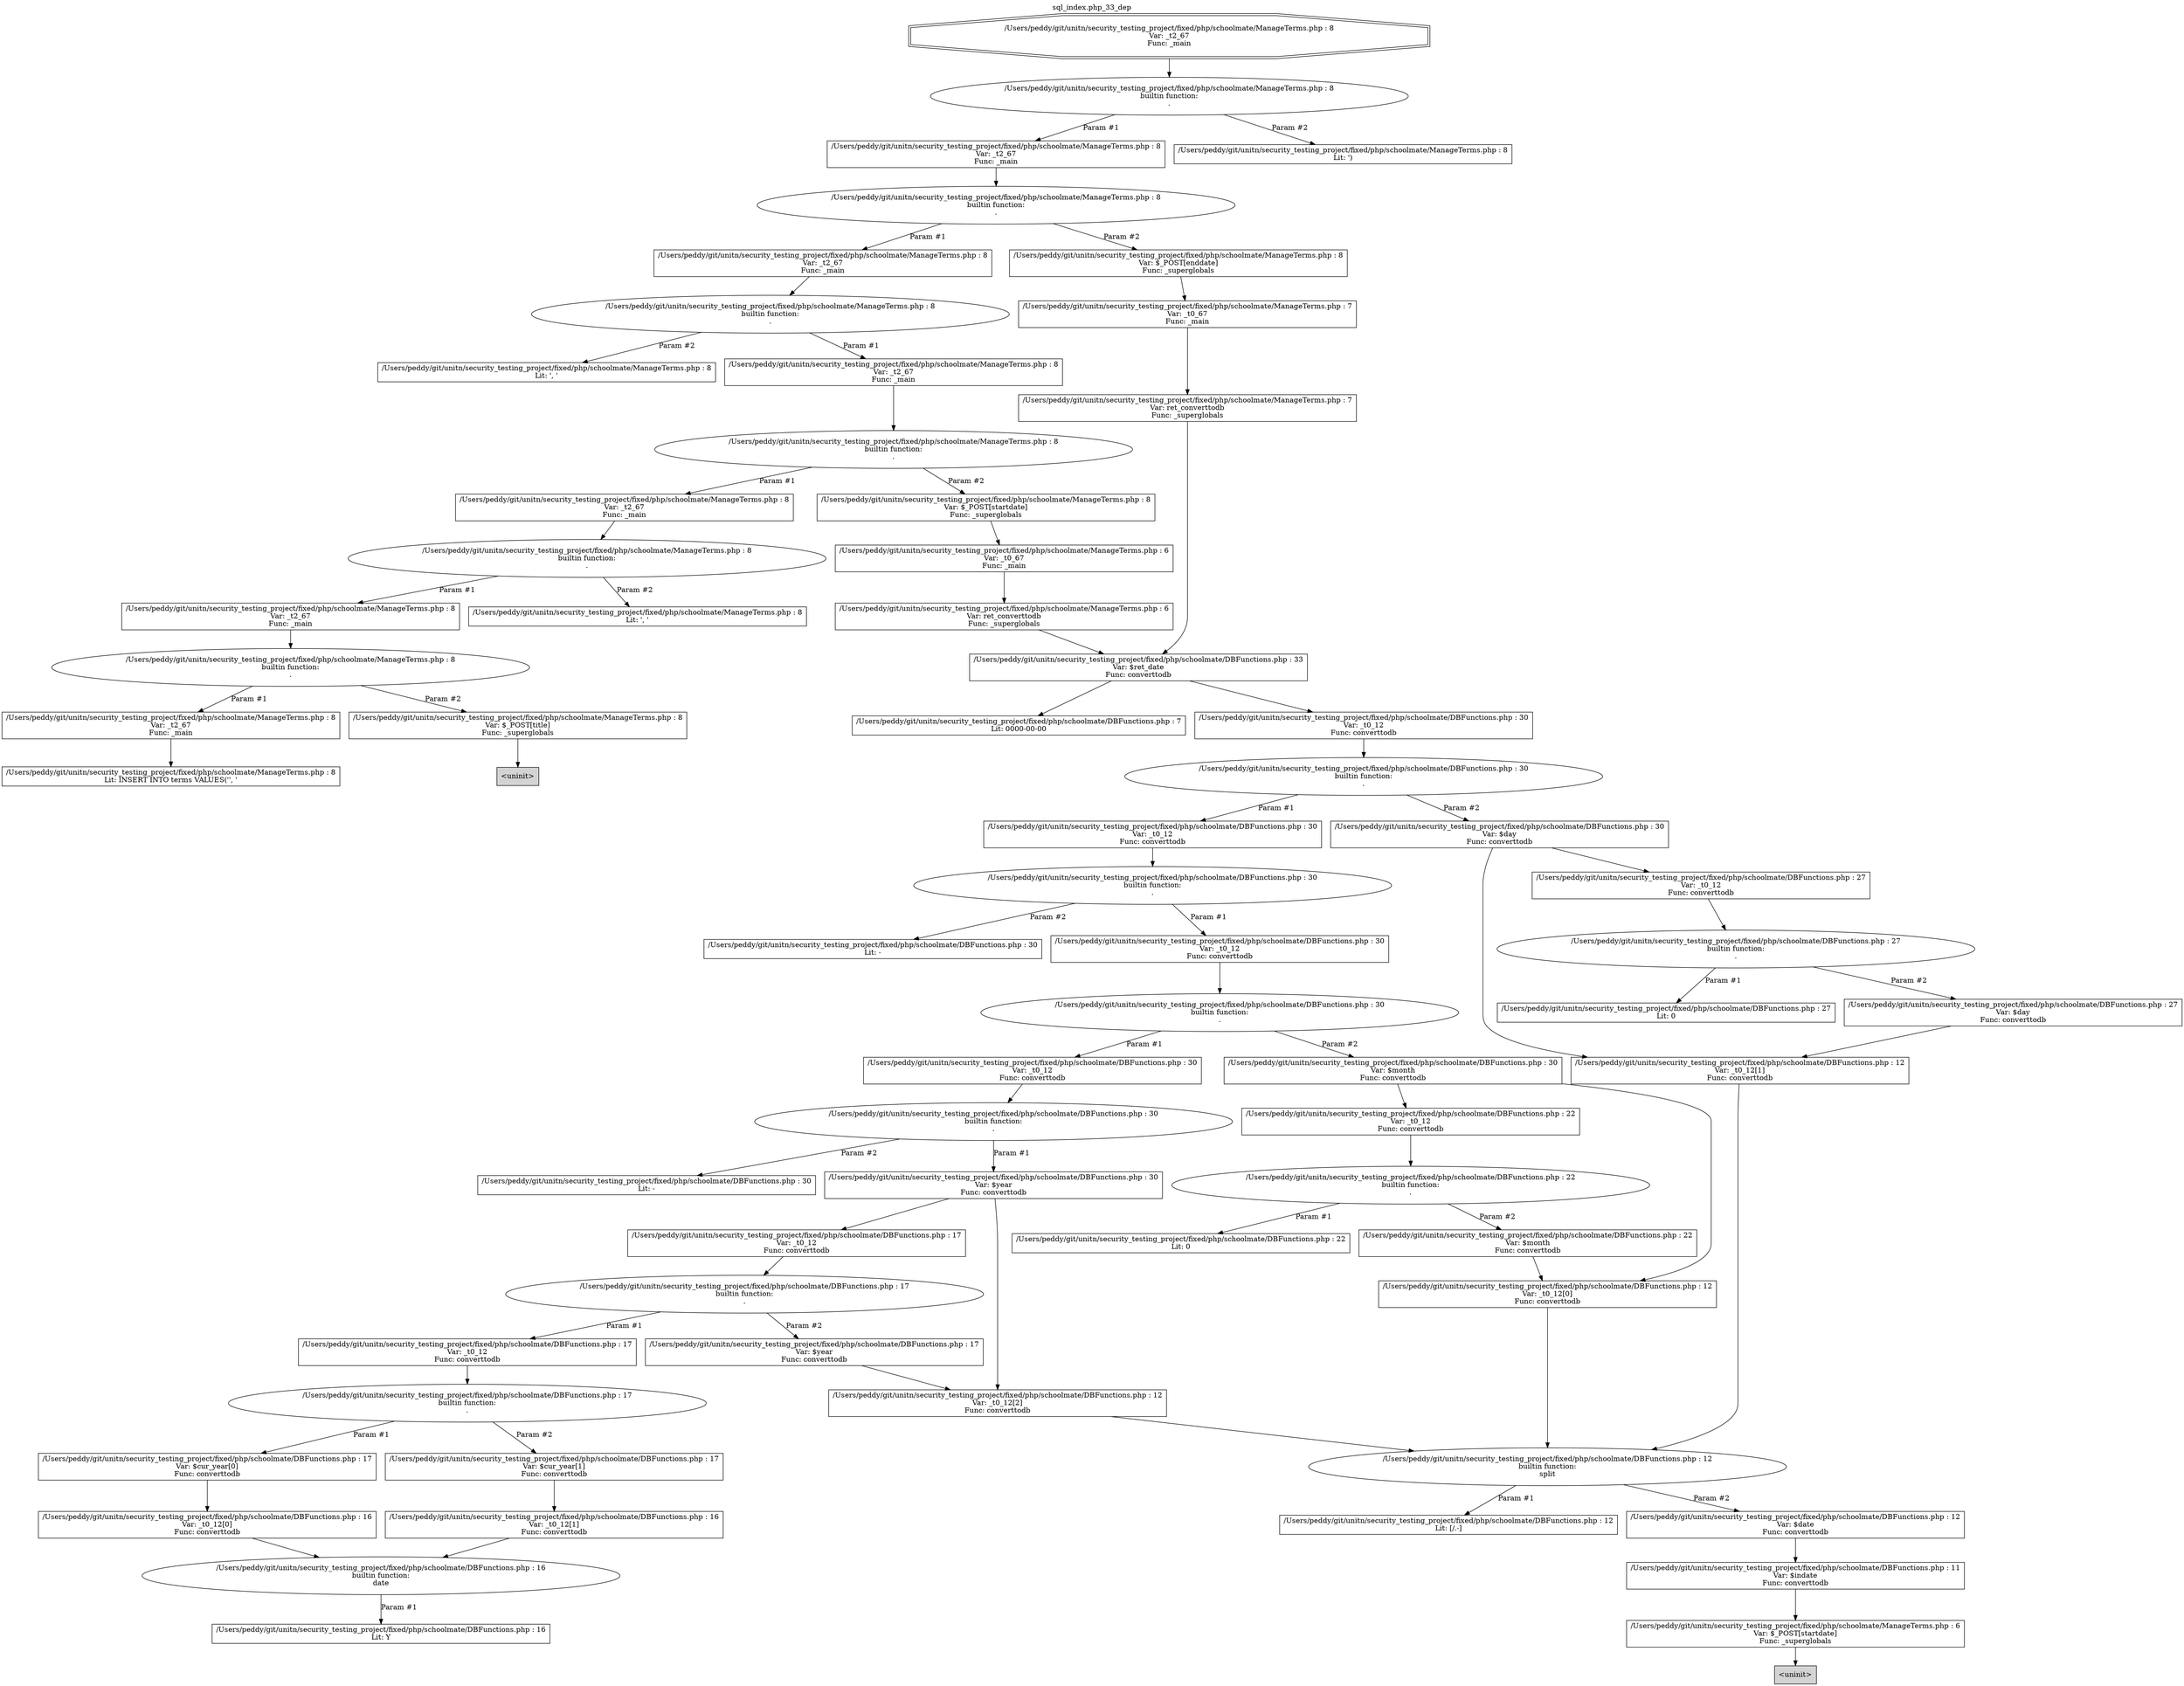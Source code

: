 digraph cfg {
  label="sql_index.php_33_dep";
  labelloc=t;
  n1 [shape=doubleoctagon, label="/Users/peddy/git/unitn/security_testing_project/fixed/php/schoolmate/ManageTerms.php : 8\nVar: _t2_67\nFunc: _main\n"];
  n2 [shape=ellipse, label="/Users/peddy/git/unitn/security_testing_project/fixed/php/schoolmate/ManageTerms.php : 8\nbuiltin function:\n.\n"];
  n3 [shape=box, label="/Users/peddy/git/unitn/security_testing_project/fixed/php/schoolmate/ManageTerms.php : 8\nVar: _t2_67\nFunc: _main\n"];
  n4 [shape=ellipse, label="/Users/peddy/git/unitn/security_testing_project/fixed/php/schoolmate/ManageTerms.php : 8\nbuiltin function:\n.\n"];
  n5 [shape=box, label="/Users/peddy/git/unitn/security_testing_project/fixed/php/schoolmate/ManageTerms.php : 8\nVar: _t2_67\nFunc: _main\n"];
  n6 [shape=ellipse, label="/Users/peddy/git/unitn/security_testing_project/fixed/php/schoolmate/ManageTerms.php : 8\nbuiltin function:\n.\n"];
  n7 [shape=box, label="/Users/peddy/git/unitn/security_testing_project/fixed/php/schoolmate/ManageTerms.php : 8\nVar: _t2_67\nFunc: _main\n"];
  n8 [shape=ellipse, label="/Users/peddy/git/unitn/security_testing_project/fixed/php/schoolmate/ManageTerms.php : 8\nbuiltin function:\n.\n"];
  n9 [shape=box, label="/Users/peddy/git/unitn/security_testing_project/fixed/php/schoolmate/ManageTerms.php : 8\nVar: _t2_67\nFunc: _main\n"];
  n10 [shape=ellipse, label="/Users/peddy/git/unitn/security_testing_project/fixed/php/schoolmate/ManageTerms.php : 8\nbuiltin function:\n.\n"];
  n11 [shape=box, label="/Users/peddy/git/unitn/security_testing_project/fixed/php/schoolmate/ManageTerms.php : 8\nVar: _t2_67\nFunc: _main\n"];
  n12 [shape=ellipse, label="/Users/peddy/git/unitn/security_testing_project/fixed/php/schoolmate/ManageTerms.php : 8\nbuiltin function:\n.\n"];
  n13 [shape=box, label="/Users/peddy/git/unitn/security_testing_project/fixed/php/schoolmate/ManageTerms.php : 8\nVar: _t2_67\nFunc: _main\n"];
  n14 [shape=box, label="/Users/peddy/git/unitn/security_testing_project/fixed/php/schoolmate/ManageTerms.php : 8\nLit: INSERT INTO terms VALUES('', '\n"];
  n15 [shape=box, label="/Users/peddy/git/unitn/security_testing_project/fixed/php/schoolmate/ManageTerms.php : 8\nVar: $_POST[title]\nFunc: _superglobals\n"];
  n16 [shape=box, label="<uninit>",style=filled];
  n17 [shape=box, label="/Users/peddy/git/unitn/security_testing_project/fixed/php/schoolmate/ManageTerms.php : 8\nLit: ', '\n"];
  n18 [shape=box, label="/Users/peddy/git/unitn/security_testing_project/fixed/php/schoolmate/ManageTerms.php : 8\nVar: $_POST[startdate]\nFunc: _superglobals\n"];
  n19 [shape=box, label="/Users/peddy/git/unitn/security_testing_project/fixed/php/schoolmate/ManageTerms.php : 6\nVar: _t0_67\nFunc: _main\n"];
  n20 [shape=box, label="/Users/peddy/git/unitn/security_testing_project/fixed/php/schoolmate/ManageTerms.php : 6\nVar: ret_converttodb\nFunc: _superglobals\n"];
  n21 [shape=box, label="/Users/peddy/git/unitn/security_testing_project/fixed/php/schoolmate/DBFunctions.php : 33\nVar: $ret_date\nFunc: converttodb\n"];
  n22 [shape=box, label="/Users/peddy/git/unitn/security_testing_project/fixed/php/schoolmate/DBFunctions.php : 7\nLit: 0000-00-00\n"];
  n23 [shape=box, label="/Users/peddy/git/unitn/security_testing_project/fixed/php/schoolmate/DBFunctions.php : 30\nVar: _t0_12\nFunc: converttodb\n"];
  n24 [shape=ellipse, label="/Users/peddy/git/unitn/security_testing_project/fixed/php/schoolmate/DBFunctions.php : 30\nbuiltin function:\n.\n"];
  n25 [shape=box, label="/Users/peddy/git/unitn/security_testing_project/fixed/php/schoolmate/DBFunctions.php : 30\nVar: _t0_12\nFunc: converttodb\n"];
  n26 [shape=ellipse, label="/Users/peddy/git/unitn/security_testing_project/fixed/php/schoolmate/DBFunctions.php : 30\nbuiltin function:\n.\n"];
  n27 [shape=box, label="/Users/peddy/git/unitn/security_testing_project/fixed/php/schoolmate/DBFunctions.php : 30\nVar: _t0_12\nFunc: converttodb\n"];
  n28 [shape=ellipse, label="/Users/peddy/git/unitn/security_testing_project/fixed/php/schoolmate/DBFunctions.php : 30\nbuiltin function:\n.\n"];
  n29 [shape=box, label="/Users/peddy/git/unitn/security_testing_project/fixed/php/schoolmate/DBFunctions.php : 30\nVar: _t0_12\nFunc: converttodb\n"];
  n30 [shape=ellipse, label="/Users/peddy/git/unitn/security_testing_project/fixed/php/schoolmate/DBFunctions.php : 30\nbuiltin function:\n.\n"];
  n31 [shape=box, label="/Users/peddy/git/unitn/security_testing_project/fixed/php/schoolmate/DBFunctions.php : 30\nVar: $year\nFunc: converttodb\n"];
  n32 [shape=box, label="/Users/peddy/git/unitn/security_testing_project/fixed/php/schoolmate/DBFunctions.php : 12\nVar: _t0_12[2]\nFunc: converttodb\n"];
  n33 [shape=ellipse, label="/Users/peddy/git/unitn/security_testing_project/fixed/php/schoolmate/DBFunctions.php : 12\nbuiltin function:\nsplit\n"];
  n34 [shape=box, label="/Users/peddy/git/unitn/security_testing_project/fixed/php/schoolmate/DBFunctions.php : 12\nLit: [/.-]\n"];
  n35 [shape=box, label="/Users/peddy/git/unitn/security_testing_project/fixed/php/schoolmate/DBFunctions.php : 12\nVar: $date\nFunc: converttodb\n"];
  n36 [shape=box, label="/Users/peddy/git/unitn/security_testing_project/fixed/php/schoolmate/DBFunctions.php : 11\nVar: $indate\nFunc: converttodb\n"];
  n37 [shape=box, label="/Users/peddy/git/unitn/security_testing_project/fixed/php/schoolmate/ManageTerms.php : 6\nVar: $_POST[startdate]\nFunc: _superglobals\n"];
  n38 [shape=box, label="<uninit>",style=filled];
  n39 [shape=box, label="/Users/peddy/git/unitn/security_testing_project/fixed/php/schoolmate/DBFunctions.php : 17\nVar: _t0_12\nFunc: converttodb\n"];
  n40 [shape=ellipse, label="/Users/peddy/git/unitn/security_testing_project/fixed/php/schoolmate/DBFunctions.php : 17\nbuiltin function:\n.\n"];
  n41 [shape=box, label="/Users/peddy/git/unitn/security_testing_project/fixed/php/schoolmate/DBFunctions.php : 17\nVar: _t0_12\nFunc: converttodb\n"];
  n42 [shape=ellipse, label="/Users/peddy/git/unitn/security_testing_project/fixed/php/schoolmate/DBFunctions.php : 17\nbuiltin function:\n.\n"];
  n43 [shape=box, label="/Users/peddy/git/unitn/security_testing_project/fixed/php/schoolmate/DBFunctions.php : 17\nVar: $cur_year[0]\nFunc: converttodb\n"];
  n44 [shape=box, label="/Users/peddy/git/unitn/security_testing_project/fixed/php/schoolmate/DBFunctions.php : 16\nVar: _t0_12[0]\nFunc: converttodb\n"];
  n45 [shape=ellipse, label="/Users/peddy/git/unitn/security_testing_project/fixed/php/schoolmate/DBFunctions.php : 16\nbuiltin function:\ndate\n"];
  n46 [shape=box, label="/Users/peddy/git/unitn/security_testing_project/fixed/php/schoolmate/DBFunctions.php : 16\nLit: Y\n"];
  n47 [shape=box, label="/Users/peddy/git/unitn/security_testing_project/fixed/php/schoolmate/DBFunctions.php : 17\nVar: $cur_year[1]\nFunc: converttodb\n"];
  n48 [shape=box, label="/Users/peddy/git/unitn/security_testing_project/fixed/php/schoolmate/DBFunctions.php : 16\nVar: _t0_12[1]\nFunc: converttodb\n"];
  n49 [shape=box, label="/Users/peddy/git/unitn/security_testing_project/fixed/php/schoolmate/DBFunctions.php : 17\nVar: $year\nFunc: converttodb\n"];
  n50 [shape=box, label="/Users/peddy/git/unitn/security_testing_project/fixed/php/schoolmate/DBFunctions.php : 30\nLit: -\n"];
  n51 [shape=box, label="/Users/peddy/git/unitn/security_testing_project/fixed/php/schoolmate/DBFunctions.php : 30\nVar: $month\nFunc: converttodb\n"];
  n52 [shape=box, label="/Users/peddy/git/unitn/security_testing_project/fixed/php/schoolmate/DBFunctions.php : 22\nVar: _t0_12\nFunc: converttodb\n"];
  n53 [shape=ellipse, label="/Users/peddy/git/unitn/security_testing_project/fixed/php/schoolmate/DBFunctions.php : 22\nbuiltin function:\n.\n"];
  n54 [shape=box, label="/Users/peddy/git/unitn/security_testing_project/fixed/php/schoolmate/DBFunctions.php : 22\nLit: 0\n"];
  n55 [shape=box, label="/Users/peddy/git/unitn/security_testing_project/fixed/php/schoolmate/DBFunctions.php : 22\nVar: $month\nFunc: converttodb\n"];
  n56 [shape=box, label="/Users/peddy/git/unitn/security_testing_project/fixed/php/schoolmate/DBFunctions.php : 12\nVar: _t0_12[0]\nFunc: converttodb\n"];
  n57 [shape=box, label="/Users/peddy/git/unitn/security_testing_project/fixed/php/schoolmate/DBFunctions.php : 30\nLit: -\n"];
  n58 [shape=box, label="/Users/peddy/git/unitn/security_testing_project/fixed/php/schoolmate/DBFunctions.php : 30\nVar: $day\nFunc: converttodb\n"];
  n59 [shape=box, label="/Users/peddy/git/unitn/security_testing_project/fixed/php/schoolmate/DBFunctions.php : 12\nVar: _t0_12[1]\nFunc: converttodb\n"];
  n60 [shape=box, label="/Users/peddy/git/unitn/security_testing_project/fixed/php/schoolmate/DBFunctions.php : 27\nVar: _t0_12\nFunc: converttodb\n"];
  n61 [shape=ellipse, label="/Users/peddy/git/unitn/security_testing_project/fixed/php/schoolmate/DBFunctions.php : 27\nbuiltin function:\n.\n"];
  n62 [shape=box, label="/Users/peddy/git/unitn/security_testing_project/fixed/php/schoolmate/DBFunctions.php : 27\nLit: 0\n"];
  n63 [shape=box, label="/Users/peddy/git/unitn/security_testing_project/fixed/php/schoolmate/DBFunctions.php : 27\nVar: $day\nFunc: converttodb\n"];
  n64 [shape=box, label="/Users/peddy/git/unitn/security_testing_project/fixed/php/schoolmate/ManageTerms.php : 8\nLit: ', '\n"];
  n65 [shape=box, label="/Users/peddy/git/unitn/security_testing_project/fixed/php/schoolmate/ManageTerms.php : 8\nVar: $_POST[enddate]\nFunc: _superglobals\n"];
  n66 [shape=box, label="/Users/peddy/git/unitn/security_testing_project/fixed/php/schoolmate/ManageTerms.php : 7\nVar: _t0_67\nFunc: _main\n"];
  n67 [shape=box, label="/Users/peddy/git/unitn/security_testing_project/fixed/php/schoolmate/ManageTerms.php : 7\nVar: ret_converttodb\nFunc: _superglobals\n"];
  n68 [shape=box, label="/Users/peddy/git/unitn/security_testing_project/fixed/php/schoolmate/ManageTerms.php : 8\nLit: ')\n"];
  n1 -> n2;
  n3 -> n4;
  n5 -> n6;
  n7 -> n8;
  n9 -> n10;
  n11 -> n12;
  n13 -> n14;
  n12 -> n13[label="Param #1"];
  n12 -> n15[label="Param #2"];
  n15 -> n16;
  n10 -> n11[label="Param #1"];
  n10 -> n17[label="Param #2"];
  n8 -> n9[label="Param #1"];
  n8 -> n18[label="Param #2"];
  n21 -> n22;
  n21 -> n23;
  n23 -> n24;
  n25 -> n26;
  n27 -> n28;
  n29 -> n30;
  n32 -> n33;
  n33 -> n34[label="Param #1"];
  n33 -> n35[label="Param #2"];
  n37 -> n38;
  n36 -> n37;
  n35 -> n36;
  n31 -> n32;
  n31 -> n39;
  n39 -> n40;
  n41 -> n42;
  n44 -> n45;
  n45 -> n46[label="Param #1"];
  n43 -> n44;
  n42 -> n43[label="Param #1"];
  n42 -> n47[label="Param #2"];
  n48 -> n45;
  n47 -> n48;
  n40 -> n41[label="Param #1"];
  n40 -> n49[label="Param #2"];
  n49 -> n32;
  n30 -> n31[label="Param #1"];
  n30 -> n50[label="Param #2"];
  n28 -> n29[label="Param #1"];
  n28 -> n51[label="Param #2"];
  n52 -> n53;
  n53 -> n54[label="Param #1"];
  n53 -> n55[label="Param #2"];
  n56 -> n33;
  n55 -> n56;
  n51 -> n52;
  n51 -> n56;
  n26 -> n27[label="Param #1"];
  n26 -> n57[label="Param #2"];
  n24 -> n25[label="Param #1"];
  n24 -> n58[label="Param #2"];
  n59 -> n33;
  n58 -> n59;
  n58 -> n60;
  n60 -> n61;
  n61 -> n62[label="Param #1"];
  n61 -> n63[label="Param #2"];
  n63 -> n59;
  n20 -> n21;
  n19 -> n20;
  n18 -> n19;
  n6 -> n7[label="Param #1"];
  n6 -> n64[label="Param #2"];
  n4 -> n5[label="Param #1"];
  n4 -> n65[label="Param #2"];
  n67 -> n21;
  n66 -> n67;
  n65 -> n66;
  n2 -> n3[label="Param #1"];
  n2 -> n68[label="Param #2"];
}
